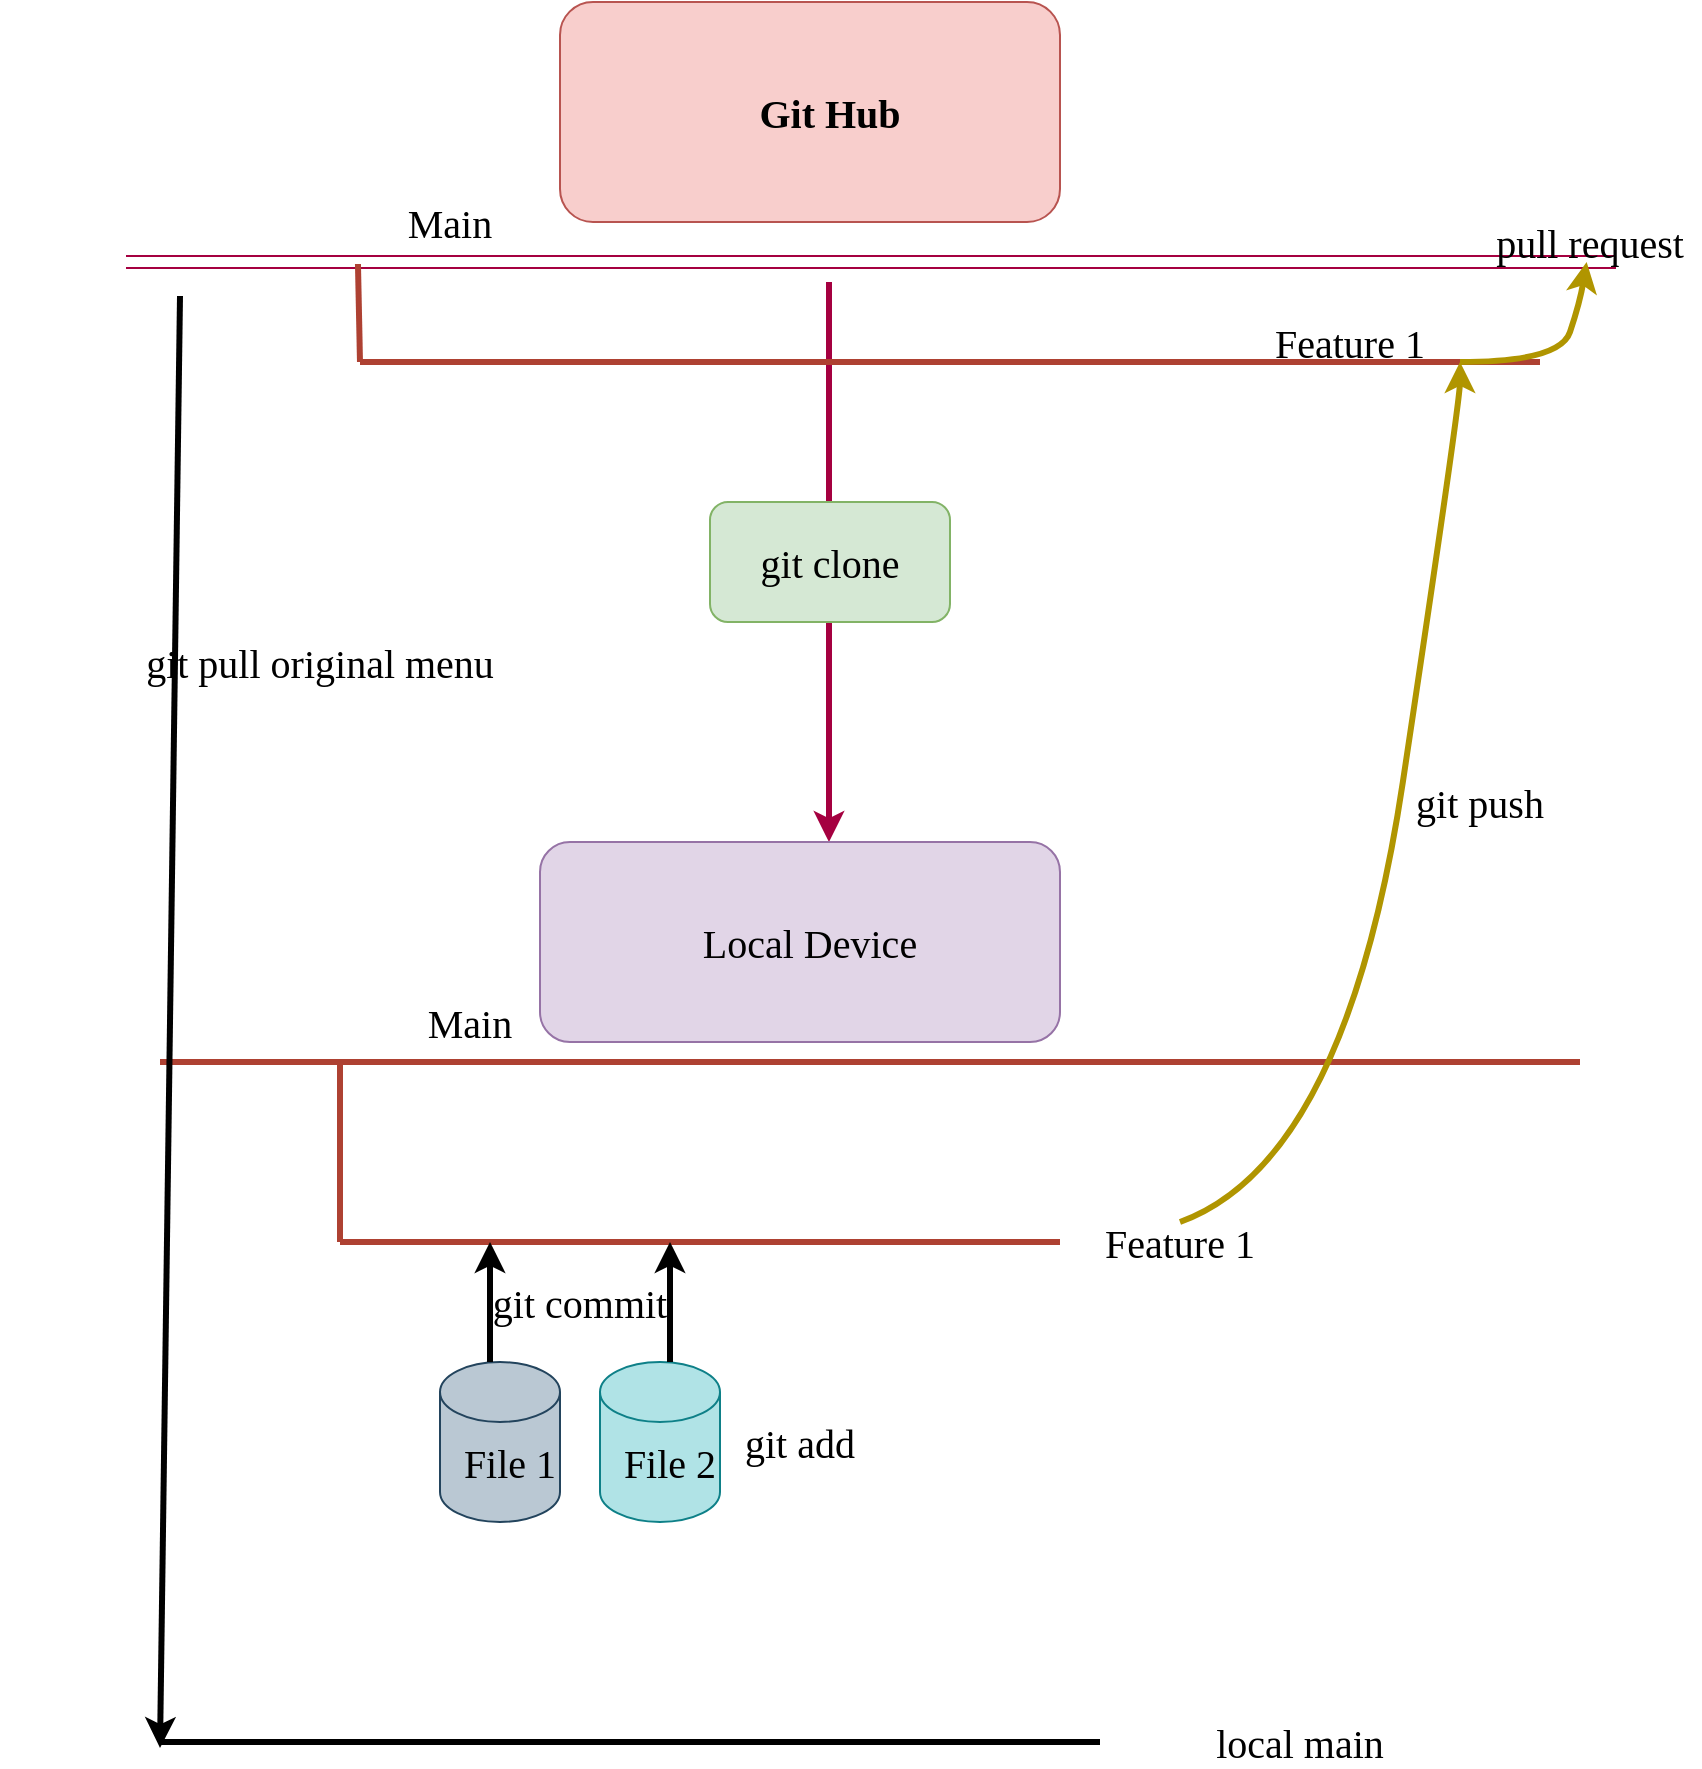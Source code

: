 <mxfile version="15.2.9" type="github"><diagram id="exb9XqRHf4nj7f6wrNBE" name="Page-1"><mxGraphModel dx="1796" dy="614" grid="1" gridSize="10" guides="1" tooltips="1" connect="1" arrows="1" fold="1" page="1" pageScale="1" pageWidth="850" pageHeight="1100" math="0" shadow="0"><root><mxCell id="0"/><mxCell id="1" parent="0"/><mxCell id="0gAh8GikqEShBGEQUdx6-1" value="" style="rounded=1;whiteSpace=wrap;html=1;fillColor=#f8cecc;strokeColor=#b85450;" vertex="1" parent="1"><mxGeometry x="270" y="20" width="250" height="110" as="geometry"/></mxCell><mxCell id="0gAh8GikqEShBGEQUdx6-3" value="Git Hub" style="text;html=1;align=center;verticalAlign=middle;whiteSpace=wrap;rounded=0;fontStyle=1;fontFamily=Times New Roman;fontSize=20;" vertex="1" parent="1"><mxGeometry x="320" y="45" width="170" height="60" as="geometry"/></mxCell><mxCell id="0gAh8GikqEShBGEQUdx6-5" value="" style="shape=link;html=1;fontFamily=Times New Roman;fontSize=20;width=6;fillColor=#d80073;strokeColor=#A50040;" edge="1" parent="1"><mxGeometry width="100" relative="1" as="geometry"><mxPoint x="53" y="150" as="sourcePoint"/><mxPoint x="798" y="150" as="targetPoint"/></mxGeometry></mxCell><mxCell id="0gAh8GikqEShBGEQUdx6-6" value="" style="endArrow=classic;html=1;fontFamily=Times New Roman;fontSize=20;strokeColor=#A50040;strokeWidth=3;fillColor=#d80073;" edge="1" parent="1"><mxGeometry width="50" height="50" relative="1" as="geometry"><mxPoint x="404.5" y="160" as="sourcePoint"/><mxPoint x="404.5" y="440" as="targetPoint"/></mxGeometry></mxCell><mxCell id="0gAh8GikqEShBGEQUdx6-10" value="" style="rounded=1;whiteSpace=wrap;html=1;fontFamily=Times New Roman;fontSize=20;fillColor=#d5e8d4;strokeColor=#82b366;" vertex="1" parent="1"><mxGeometry x="345" y="270" width="120" height="60" as="geometry"/></mxCell><mxCell id="0gAh8GikqEShBGEQUdx6-8" value="git clone" style="text;html=1;strokeColor=none;fillColor=none;align=center;verticalAlign=middle;whiteSpace=wrap;rounded=0;fontFamily=Times New Roman;fontSize=20;" vertex="1" parent="1"><mxGeometry x="360" y="290" width="90" height="20" as="geometry"/></mxCell><mxCell id="0gAh8GikqEShBGEQUdx6-12" value="" style="rounded=1;whiteSpace=wrap;html=1;fontFamily=Times New Roman;fontSize=20;fillColor=#e1d5e7;strokeColor=#9673a6;" vertex="1" parent="1"><mxGeometry x="260" y="440" width="260" height="100" as="geometry"/></mxCell><mxCell id="0gAh8GikqEShBGEQUdx6-13" value="Local Device" style="text;html=1;strokeColor=none;fillColor=none;align=center;verticalAlign=middle;whiteSpace=wrap;rounded=0;fontFamily=Times New Roman;fontSize=20;" vertex="1" parent="1"><mxGeometry x="325" y="480" width="140" height="20" as="geometry"/></mxCell><mxCell id="0gAh8GikqEShBGEQUdx6-15" value="Main" style="text;html=1;strokeColor=none;fillColor=none;align=center;verticalAlign=middle;whiteSpace=wrap;rounded=0;fontFamily=Times New Roman;fontSize=20;" vertex="1" parent="1"><mxGeometry x="150" y="110" width="130" height="40" as="geometry"/></mxCell><mxCell id="0gAh8GikqEShBGEQUdx6-17" value="" style="endArrow=none;html=1;fontFamily=Times New Roman;fontSize=20;strokeColor=#ae4132;strokeWidth=3;fillColor=#fad9d5;" edge="1" parent="1"><mxGeometry width="50" height="50" relative="1" as="geometry"><mxPoint x="70" y="550" as="sourcePoint"/><mxPoint x="780" y="550" as="targetPoint"/></mxGeometry></mxCell><mxCell id="0gAh8GikqEShBGEQUdx6-18" value="Main" style="text;html=1;strokeColor=none;fillColor=none;align=center;verticalAlign=middle;whiteSpace=wrap;rounded=0;fontFamily=Times New Roman;fontSize=20;" vertex="1" parent="1"><mxGeometry x="160" y="510" width="130" height="40" as="geometry"/></mxCell><mxCell id="0gAh8GikqEShBGEQUdx6-19" value="" style="endArrow=none;html=1;fontFamily=Times New Roman;fontSize=20;strokeColor=#ae4132;strokeWidth=3;fillColor=#fad9d5;" edge="1" parent="1"><mxGeometry width="50" height="50" relative="1" as="geometry"><mxPoint x="160" y="640" as="sourcePoint"/><mxPoint x="160" y="550" as="targetPoint"/><Array as="points"/></mxGeometry></mxCell><mxCell id="0gAh8GikqEShBGEQUdx6-22" value="" style="endArrow=none;html=1;fontFamily=Times New Roman;fontSize=20;strokeColor=#ae4132;strokeWidth=3;fillColor=#fad9d5;" edge="1" parent="1" target="0gAh8GikqEShBGEQUdx6-23"><mxGeometry width="50" height="50" relative="1" as="geometry"><mxPoint x="160" y="640" as="sourcePoint"/><mxPoint x="700" y="640" as="targetPoint"/><Array as="points"/></mxGeometry></mxCell><mxCell id="0gAh8GikqEShBGEQUdx6-23" value="Feature 1" style="text;html=1;strokeColor=none;fillColor=none;align=center;verticalAlign=middle;whiteSpace=wrap;rounded=0;fontFamily=Times New Roman;fontSize=20;" vertex="1" parent="1"><mxGeometry x="520" y="630" width="120" height="20" as="geometry"/></mxCell><mxCell id="0gAh8GikqEShBGEQUdx6-24" value="" style="shape=cylinder3;whiteSpace=wrap;html=1;boundedLbl=1;backgroundOutline=1;size=15;fontFamily=Times New Roman;fontSize=20;fillColor=#bac8d3;strokeColor=#23445d;" vertex="1" parent="1"><mxGeometry x="210" y="700" width="60" height="80" as="geometry"/></mxCell><mxCell id="0gAh8GikqEShBGEQUdx6-25" value="" style="shape=cylinder3;whiteSpace=wrap;html=1;boundedLbl=1;backgroundOutline=1;size=15;fontFamily=Times New Roman;fontSize=20;fillColor=#b0e3e6;strokeColor=#0e8088;" vertex="1" parent="1"><mxGeometry x="290" y="700" width="60" height="80" as="geometry"/></mxCell><mxCell id="0gAh8GikqEShBGEQUdx6-26" value="File 1" style="text;html=1;strokeColor=none;fillColor=none;align=center;verticalAlign=middle;whiteSpace=wrap;rounded=0;fontFamily=Times New Roman;fontSize=20;" vertex="1" parent="1"><mxGeometry x="210" y="740" width="70" height="20" as="geometry"/></mxCell><mxCell id="0gAh8GikqEShBGEQUdx6-28" value="File 2" style="text;html=1;strokeColor=none;fillColor=none;align=center;verticalAlign=middle;whiteSpace=wrap;rounded=0;fontFamily=Times New Roman;fontSize=20;" vertex="1" parent="1"><mxGeometry x="300" y="740" width="50" height="20" as="geometry"/></mxCell><mxCell id="0gAh8GikqEShBGEQUdx6-31" value="" style="endArrow=classic;html=1;fontFamily=Times New Roman;fontSize=20;strokeColor=#000000;strokeWidth=3;" edge="1" parent="1"><mxGeometry width="50" height="50" relative="1" as="geometry"><mxPoint x="235" y="700" as="sourcePoint"/><mxPoint x="235" y="640" as="targetPoint"/><Array as="points"><mxPoint x="235" y="700"/></Array></mxGeometry></mxCell><mxCell id="0gAh8GikqEShBGEQUdx6-33" value="" style="endArrow=classic;html=1;fontFamily=Times New Roman;fontSize=20;strokeColor=#000000;strokeWidth=3;" edge="1" parent="1"><mxGeometry width="50" height="50" relative="1" as="geometry"><mxPoint x="325" y="700" as="sourcePoint"/><mxPoint x="325" y="640" as="targetPoint"/><Array as="points"><mxPoint x="325" y="700"/></Array></mxGeometry></mxCell><mxCell id="0gAh8GikqEShBGEQUdx6-34" value="git add" style="text;html=1;strokeColor=none;fillColor=none;align=center;verticalAlign=middle;whiteSpace=wrap;rounded=0;fontFamily=Times New Roman;fontSize=20;" vertex="1" parent="1"><mxGeometry x="345" y="730" width="90" height="20" as="geometry"/></mxCell><mxCell id="0gAh8GikqEShBGEQUdx6-35" value="git commit" style="text;html=1;strokeColor=none;fillColor=none;align=center;verticalAlign=middle;whiteSpace=wrap;rounded=0;fontFamily=Times New Roman;fontSize=20;" vertex="1" parent="1"><mxGeometry x="230" y="660" width="100" height="20" as="geometry"/></mxCell><mxCell id="0gAh8GikqEShBGEQUdx6-36" value="" style="endArrow=none;html=1;fontFamily=Times New Roman;fontSize=20;strokeColor=#ae4132;strokeWidth=3;fillColor=#fad9d5;" edge="1" parent="1"><mxGeometry width="50" height="50" relative="1" as="geometry"><mxPoint x="170" y="200" as="sourcePoint"/><mxPoint x="760" y="200" as="targetPoint"/></mxGeometry></mxCell><mxCell id="0gAh8GikqEShBGEQUdx6-39" value="" style="endArrow=none;html=1;fontFamily=Times New Roman;fontSize=20;strokeColor=#ae4132;strokeWidth=3;fillColor=#fad9d5;entryX=0.146;entryY=1.025;entryDx=0;entryDy=0;entryPerimeter=0;" edge="1" parent="1" target="0gAh8GikqEShBGEQUdx6-15"><mxGeometry width="50" height="50" relative="1" as="geometry"><mxPoint x="170" y="200" as="sourcePoint"/><mxPoint x="170" y="160" as="targetPoint"/></mxGeometry></mxCell><mxCell id="0gAh8GikqEShBGEQUdx6-42" value="Feature 1" style="text;html=1;strokeColor=none;fillColor=none;align=center;verticalAlign=middle;whiteSpace=wrap;rounded=0;fontFamily=Times New Roman;fontSize=20;" vertex="1" parent="1"><mxGeometry x="620" y="180" width="90" height="20" as="geometry"/></mxCell><mxCell id="0gAh8GikqEShBGEQUdx6-44" value="" style="curved=1;endArrow=classic;html=1;fontFamily=Times New Roman;fontSize=20;strokeColor=#B09500;strokeWidth=3;exitX=0.5;exitY=0;exitDx=0;exitDy=0;fillColor=#e3c800;" edge="1" parent="1" source="0gAh8GikqEShBGEQUdx6-23"><mxGeometry width="50" height="50" relative="1" as="geometry"><mxPoint x="612.86" y="600" as="sourcePoint"/><mxPoint x="720.003" y="200" as="targetPoint"/><Array as="points"><mxPoint x="662.86" y="600"/><mxPoint x="720" y="220"/></Array></mxGeometry></mxCell><mxCell id="0gAh8GikqEShBGEQUdx6-46" value="git push" style="text;html=1;strokeColor=none;fillColor=none;align=center;verticalAlign=middle;whiteSpace=wrap;rounded=0;fontFamily=Times New Roman;fontSize=20;" vertex="1" parent="1"><mxGeometry x="680" y="400" width="100" height="40" as="geometry"/></mxCell><mxCell id="0gAh8GikqEShBGEQUdx6-53" value="" style="curved=1;endArrow=classic;html=1;fontFamily=Times New Roman;fontSize=20;strokeColor=#B09500;strokeWidth=3;fillColor=#e3c800;" edge="1" parent="1" target="0gAh8GikqEShBGEQUdx6-54"><mxGeometry width="50" height="50" relative="1" as="geometry"><mxPoint x="720" y="200" as="sourcePoint"/><mxPoint x="770" y="150" as="targetPoint"/><Array as="points"><mxPoint x="770" y="200"/><mxPoint x="780" y="170"/></Array></mxGeometry></mxCell><mxCell id="0gAh8GikqEShBGEQUdx6-54" value="pull request" style="text;html=1;strokeColor=none;fillColor=none;align=center;verticalAlign=middle;whiteSpace=wrap;rounded=0;fontFamily=Times New Roman;fontSize=20;" vertex="1" parent="1"><mxGeometry x="730" y="130" width="110" height="20" as="geometry"/></mxCell><mxCell id="0gAh8GikqEShBGEQUdx6-58" value="" style="endArrow=classic;html=1;fontFamily=Times New Roman;fontSize=20;strokeColor=#000000;strokeWidth=3;" edge="1" parent="1"><mxGeometry width="50" height="50" relative="1" as="geometry"><mxPoint x="80" y="167" as="sourcePoint"/><mxPoint x="70" y="893" as="targetPoint"/></mxGeometry></mxCell><mxCell id="0gAh8GikqEShBGEQUdx6-60" value="git pull original menu" style="text;html=1;strokeColor=none;fillColor=none;align=center;verticalAlign=middle;whiteSpace=wrap;rounded=0;fontFamily=Times New Roman;fontSize=20;" vertex="1" parent="1"><mxGeometry x="-10" y="320" width="320" height="60" as="geometry"/></mxCell><mxCell id="0gAh8GikqEShBGEQUdx6-61" value="" style="endArrow=none;html=1;fontFamily=Times New Roman;fontSize=20;strokeColor=#000000;strokeWidth=3;" edge="1" parent="1" target="0gAh8GikqEShBGEQUdx6-62"><mxGeometry width="50" height="50" relative="1" as="geometry"><mxPoint x="70" y="890" as="sourcePoint"/><mxPoint x="860" y="890" as="targetPoint"/></mxGeometry></mxCell><mxCell id="0gAh8GikqEShBGEQUdx6-62" value="local main" style="text;html=1;strokeColor=none;fillColor=none;align=center;verticalAlign=middle;whiteSpace=wrap;rounded=0;fontFamily=Times New Roman;fontSize=20;" vertex="1" parent="1"><mxGeometry x="540" y="880" width="200" height="20" as="geometry"/></mxCell></root></mxGraphModel></diagram></mxfile>